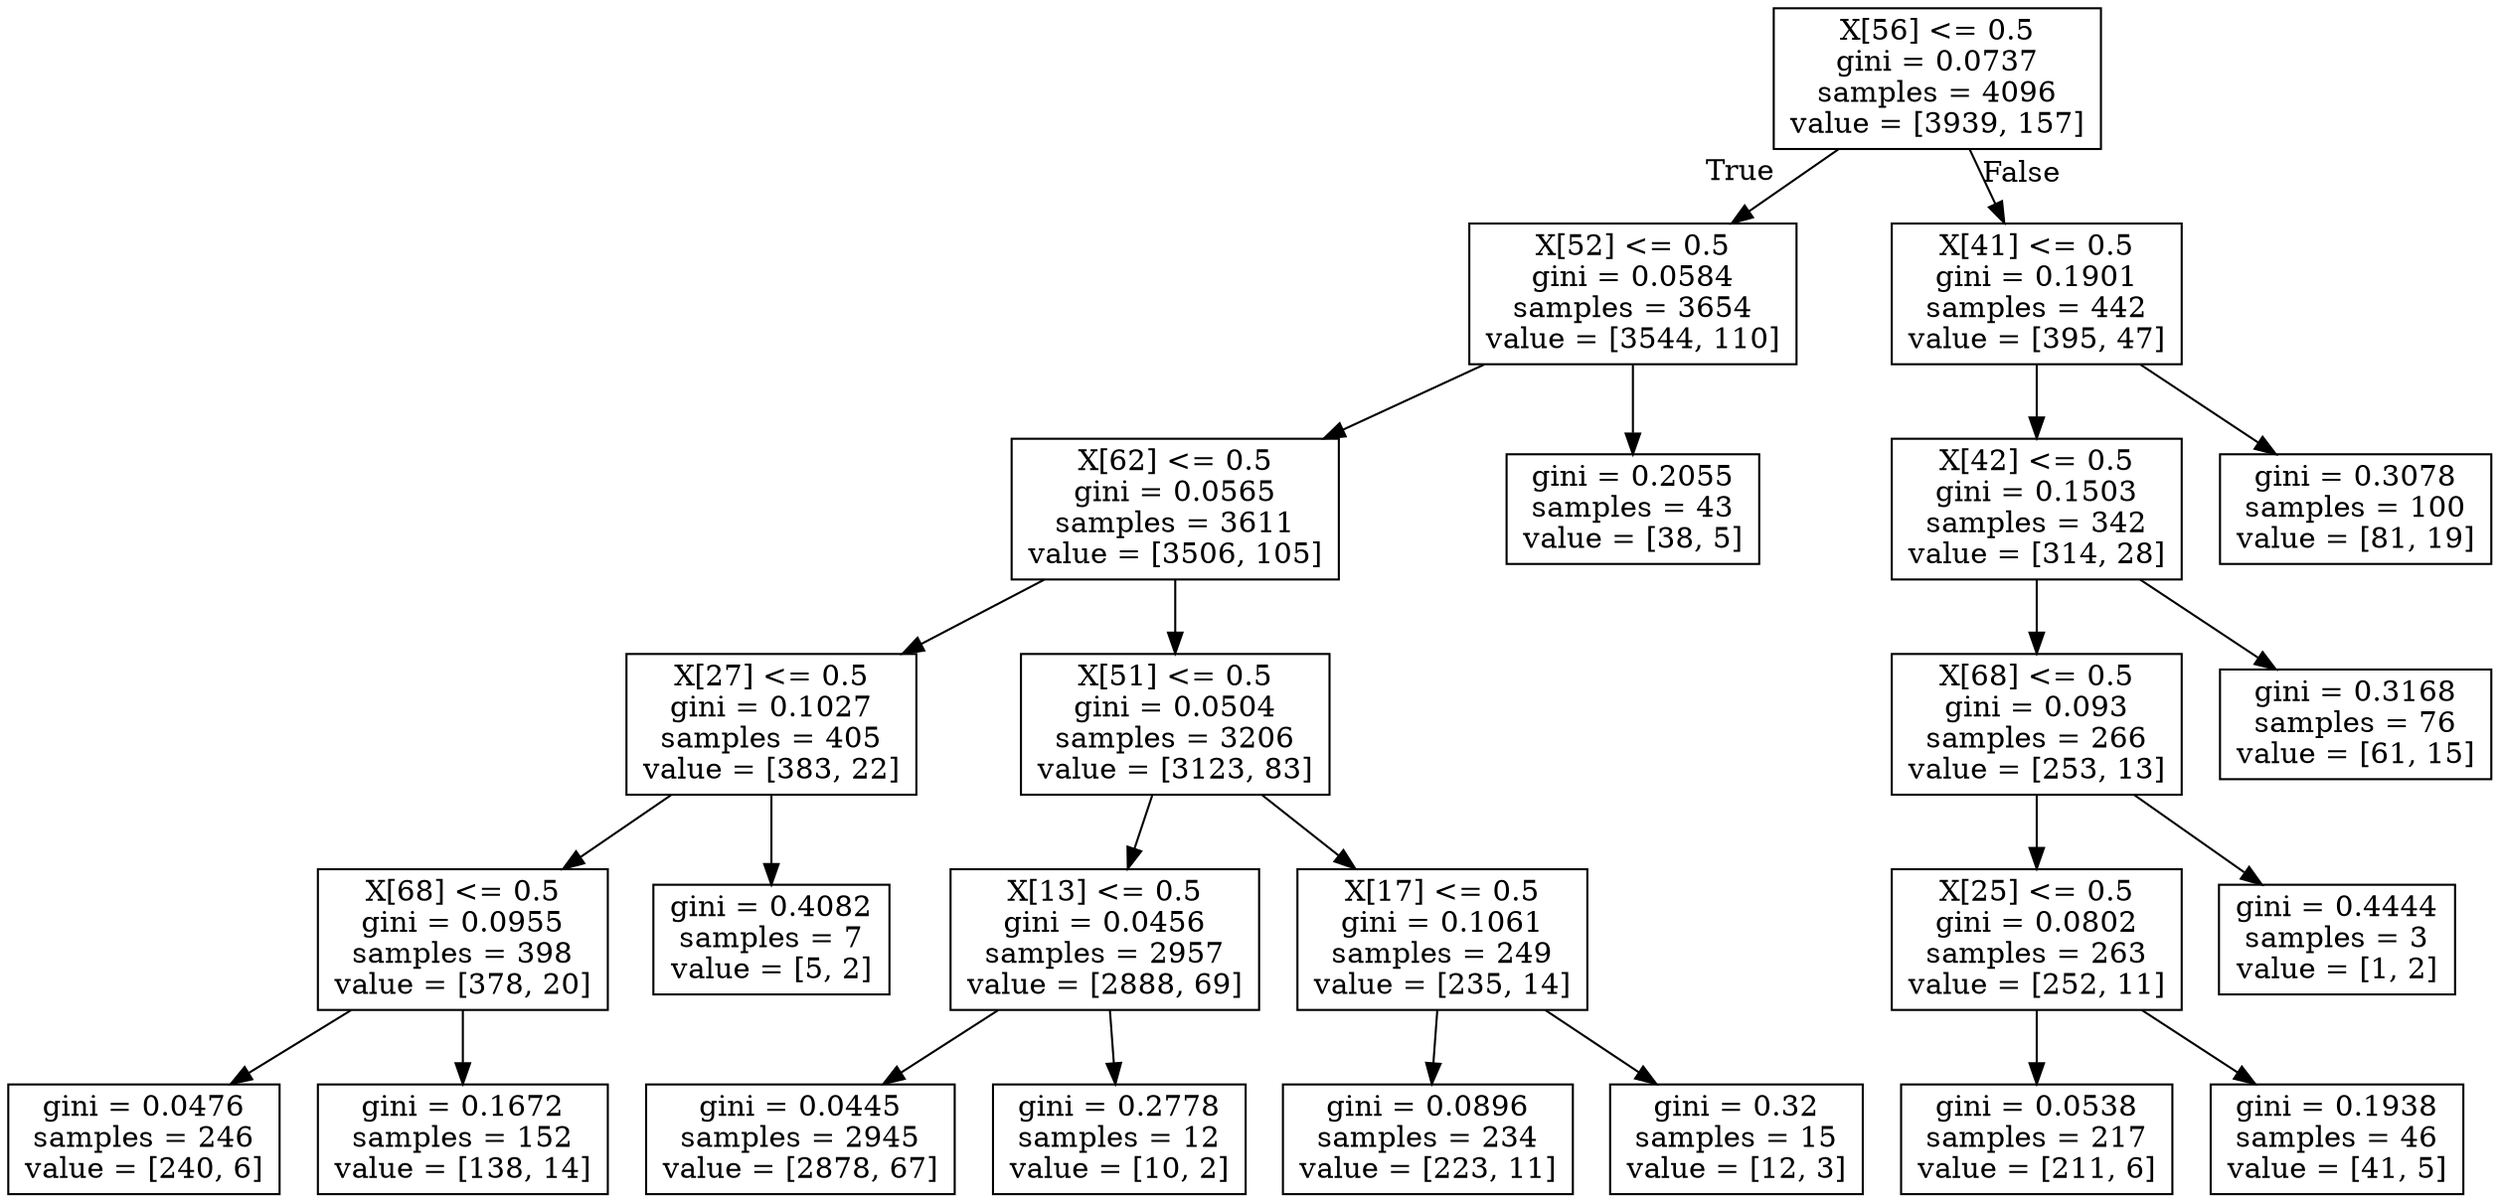digraph Tree {
node [shape=box] ;
0 [label="X[56] <= 0.5\ngini = 0.0737\nsamples = 4096\nvalue = [3939, 157]"] ;
1 [label="X[52] <= 0.5\ngini = 0.0584\nsamples = 3654\nvalue = [3544, 110]"] ;
0 -> 1 [labeldistance=2.5, labelangle=45, headlabel="True"] ;
2 [label="X[62] <= 0.5\ngini = 0.0565\nsamples = 3611\nvalue = [3506, 105]"] ;
1 -> 2 ;
3 [label="X[27] <= 0.5\ngini = 0.1027\nsamples = 405\nvalue = [383, 22]"] ;
2 -> 3 ;
4 [label="X[68] <= 0.5\ngini = 0.0955\nsamples = 398\nvalue = [378, 20]"] ;
3 -> 4 ;
5 [label="gini = 0.0476\nsamples = 246\nvalue = [240, 6]"] ;
4 -> 5 ;
6 [label="gini = 0.1672\nsamples = 152\nvalue = [138, 14]"] ;
4 -> 6 ;
7 [label="gini = 0.4082\nsamples = 7\nvalue = [5, 2]"] ;
3 -> 7 ;
8 [label="X[51] <= 0.5\ngini = 0.0504\nsamples = 3206\nvalue = [3123, 83]"] ;
2 -> 8 ;
9 [label="X[13] <= 0.5\ngini = 0.0456\nsamples = 2957\nvalue = [2888, 69]"] ;
8 -> 9 ;
10 [label="gini = 0.0445\nsamples = 2945\nvalue = [2878, 67]"] ;
9 -> 10 ;
11 [label="gini = 0.2778\nsamples = 12\nvalue = [10, 2]"] ;
9 -> 11 ;
12 [label="X[17] <= 0.5\ngini = 0.1061\nsamples = 249\nvalue = [235, 14]"] ;
8 -> 12 ;
13 [label="gini = 0.0896\nsamples = 234\nvalue = [223, 11]"] ;
12 -> 13 ;
14 [label="gini = 0.32\nsamples = 15\nvalue = [12, 3]"] ;
12 -> 14 ;
15 [label="gini = 0.2055\nsamples = 43\nvalue = [38, 5]"] ;
1 -> 15 ;
16 [label="X[41] <= 0.5\ngini = 0.1901\nsamples = 442\nvalue = [395, 47]"] ;
0 -> 16 [labeldistance=2.5, labelangle=-45, headlabel="False"] ;
17 [label="X[42] <= 0.5\ngini = 0.1503\nsamples = 342\nvalue = [314, 28]"] ;
16 -> 17 ;
18 [label="X[68] <= 0.5\ngini = 0.093\nsamples = 266\nvalue = [253, 13]"] ;
17 -> 18 ;
19 [label="X[25] <= 0.5\ngini = 0.0802\nsamples = 263\nvalue = [252, 11]"] ;
18 -> 19 ;
20 [label="gini = 0.0538\nsamples = 217\nvalue = [211, 6]"] ;
19 -> 20 ;
21 [label="gini = 0.1938\nsamples = 46\nvalue = [41, 5]"] ;
19 -> 21 ;
22 [label="gini = 0.4444\nsamples = 3\nvalue = [1, 2]"] ;
18 -> 22 ;
23 [label="gini = 0.3168\nsamples = 76\nvalue = [61, 15]"] ;
17 -> 23 ;
24 [label="gini = 0.3078\nsamples = 100\nvalue = [81, 19]"] ;
16 -> 24 ;
}